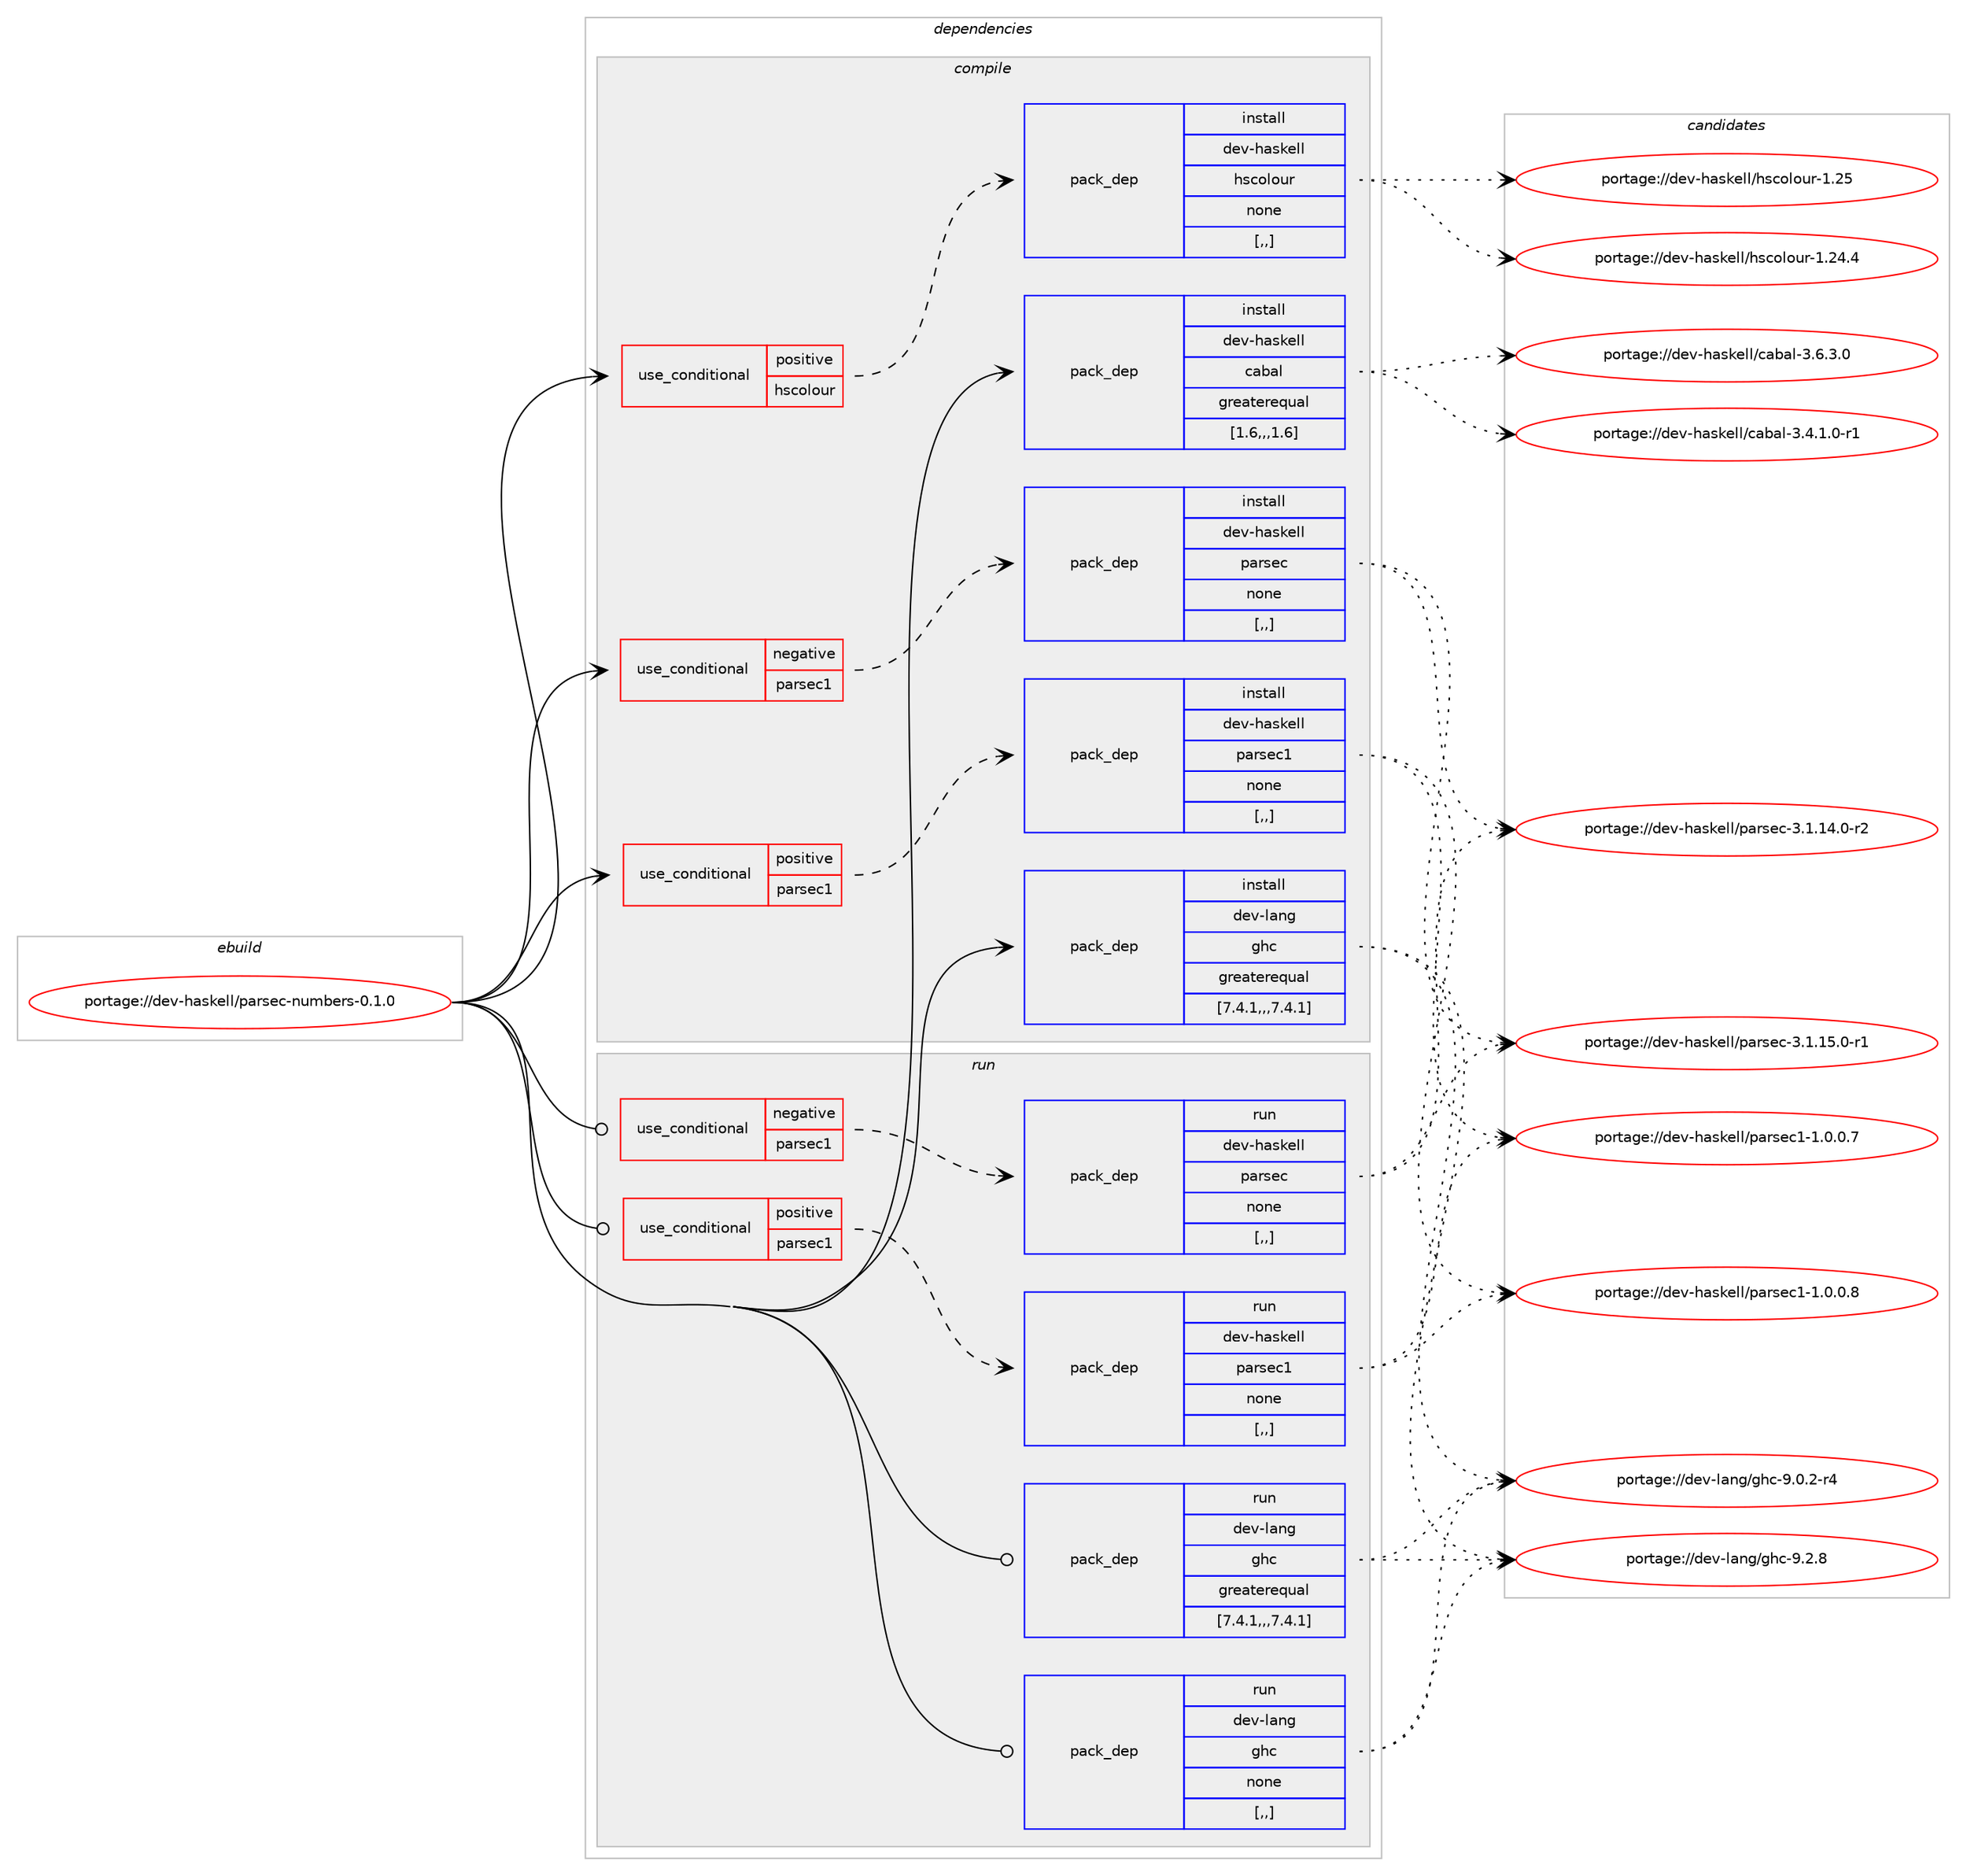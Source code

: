 digraph prolog {

# *************
# Graph options
# *************

newrank=true;
concentrate=true;
compound=true;
graph [rankdir=LR,fontname=Helvetica,fontsize=10,ranksep=1.5];#, ranksep=2.5, nodesep=0.2];
edge  [arrowhead=vee];
node  [fontname=Helvetica,fontsize=10];

# **********
# The ebuild
# **********

subgraph cluster_leftcol {
color=gray;
label=<<i>ebuild</i>>;
id [label="portage://dev-haskell/parsec-numbers-0.1.0", color=red, width=4, href="../dev-haskell/parsec-numbers-0.1.0.svg"];
}

# ****************
# The dependencies
# ****************

subgraph cluster_midcol {
color=gray;
label=<<i>dependencies</i>>;
subgraph cluster_compile {
fillcolor="#eeeeee";
style=filled;
label=<<i>compile</i>>;
subgraph cond20808 {
dependency85798 [label=<<TABLE BORDER="0" CELLBORDER="1" CELLSPACING="0" CELLPADDING="4"><TR><TD ROWSPAN="3" CELLPADDING="10">use_conditional</TD></TR><TR><TD>negative</TD></TR><TR><TD>parsec1</TD></TR></TABLE>>, shape=none, color=red];
subgraph pack63978 {
dependency85799 [label=<<TABLE BORDER="0" CELLBORDER="1" CELLSPACING="0" CELLPADDING="4" WIDTH="220"><TR><TD ROWSPAN="6" CELLPADDING="30">pack_dep</TD></TR><TR><TD WIDTH="110">install</TD></TR><TR><TD>dev-haskell</TD></TR><TR><TD>parsec</TD></TR><TR><TD>none</TD></TR><TR><TD>[,,]</TD></TR></TABLE>>, shape=none, color=blue];
}
dependency85798:e -> dependency85799:w [weight=20,style="dashed",arrowhead="vee"];
}
id:e -> dependency85798:w [weight=20,style="solid",arrowhead="vee"];
subgraph cond20809 {
dependency85800 [label=<<TABLE BORDER="0" CELLBORDER="1" CELLSPACING="0" CELLPADDING="4"><TR><TD ROWSPAN="3" CELLPADDING="10">use_conditional</TD></TR><TR><TD>positive</TD></TR><TR><TD>hscolour</TD></TR></TABLE>>, shape=none, color=red];
subgraph pack63979 {
dependency85801 [label=<<TABLE BORDER="0" CELLBORDER="1" CELLSPACING="0" CELLPADDING="4" WIDTH="220"><TR><TD ROWSPAN="6" CELLPADDING="30">pack_dep</TD></TR><TR><TD WIDTH="110">install</TD></TR><TR><TD>dev-haskell</TD></TR><TR><TD>hscolour</TD></TR><TR><TD>none</TD></TR><TR><TD>[,,]</TD></TR></TABLE>>, shape=none, color=blue];
}
dependency85800:e -> dependency85801:w [weight=20,style="dashed",arrowhead="vee"];
}
id:e -> dependency85800:w [weight=20,style="solid",arrowhead="vee"];
subgraph cond20810 {
dependency85802 [label=<<TABLE BORDER="0" CELLBORDER="1" CELLSPACING="0" CELLPADDING="4"><TR><TD ROWSPAN="3" CELLPADDING="10">use_conditional</TD></TR><TR><TD>positive</TD></TR><TR><TD>parsec1</TD></TR></TABLE>>, shape=none, color=red];
subgraph pack63980 {
dependency85803 [label=<<TABLE BORDER="0" CELLBORDER="1" CELLSPACING="0" CELLPADDING="4" WIDTH="220"><TR><TD ROWSPAN="6" CELLPADDING="30">pack_dep</TD></TR><TR><TD WIDTH="110">install</TD></TR><TR><TD>dev-haskell</TD></TR><TR><TD>parsec1</TD></TR><TR><TD>none</TD></TR><TR><TD>[,,]</TD></TR></TABLE>>, shape=none, color=blue];
}
dependency85802:e -> dependency85803:w [weight=20,style="dashed",arrowhead="vee"];
}
id:e -> dependency85802:w [weight=20,style="solid",arrowhead="vee"];
subgraph pack63981 {
dependency85804 [label=<<TABLE BORDER="0" CELLBORDER="1" CELLSPACING="0" CELLPADDING="4" WIDTH="220"><TR><TD ROWSPAN="6" CELLPADDING="30">pack_dep</TD></TR><TR><TD WIDTH="110">install</TD></TR><TR><TD>dev-haskell</TD></TR><TR><TD>cabal</TD></TR><TR><TD>greaterequal</TD></TR><TR><TD>[1.6,,,1.6]</TD></TR></TABLE>>, shape=none, color=blue];
}
id:e -> dependency85804:w [weight=20,style="solid",arrowhead="vee"];
subgraph pack63982 {
dependency85805 [label=<<TABLE BORDER="0" CELLBORDER="1" CELLSPACING="0" CELLPADDING="4" WIDTH="220"><TR><TD ROWSPAN="6" CELLPADDING="30">pack_dep</TD></TR><TR><TD WIDTH="110">install</TD></TR><TR><TD>dev-lang</TD></TR><TR><TD>ghc</TD></TR><TR><TD>greaterequal</TD></TR><TR><TD>[7.4.1,,,7.4.1]</TD></TR></TABLE>>, shape=none, color=blue];
}
id:e -> dependency85805:w [weight=20,style="solid",arrowhead="vee"];
}
subgraph cluster_compileandrun {
fillcolor="#eeeeee";
style=filled;
label=<<i>compile and run</i>>;
}
subgraph cluster_run {
fillcolor="#eeeeee";
style=filled;
label=<<i>run</i>>;
subgraph cond20811 {
dependency85806 [label=<<TABLE BORDER="0" CELLBORDER="1" CELLSPACING="0" CELLPADDING="4"><TR><TD ROWSPAN="3" CELLPADDING="10">use_conditional</TD></TR><TR><TD>negative</TD></TR><TR><TD>parsec1</TD></TR></TABLE>>, shape=none, color=red];
subgraph pack63983 {
dependency85807 [label=<<TABLE BORDER="0" CELLBORDER="1" CELLSPACING="0" CELLPADDING="4" WIDTH="220"><TR><TD ROWSPAN="6" CELLPADDING="30">pack_dep</TD></TR><TR><TD WIDTH="110">run</TD></TR><TR><TD>dev-haskell</TD></TR><TR><TD>parsec</TD></TR><TR><TD>none</TD></TR><TR><TD>[,,]</TD></TR></TABLE>>, shape=none, color=blue];
}
dependency85806:e -> dependency85807:w [weight=20,style="dashed",arrowhead="vee"];
}
id:e -> dependency85806:w [weight=20,style="solid",arrowhead="odot"];
subgraph cond20812 {
dependency85808 [label=<<TABLE BORDER="0" CELLBORDER="1" CELLSPACING="0" CELLPADDING="4"><TR><TD ROWSPAN="3" CELLPADDING="10">use_conditional</TD></TR><TR><TD>positive</TD></TR><TR><TD>parsec1</TD></TR></TABLE>>, shape=none, color=red];
subgraph pack63984 {
dependency85809 [label=<<TABLE BORDER="0" CELLBORDER="1" CELLSPACING="0" CELLPADDING="4" WIDTH="220"><TR><TD ROWSPAN="6" CELLPADDING="30">pack_dep</TD></TR><TR><TD WIDTH="110">run</TD></TR><TR><TD>dev-haskell</TD></TR><TR><TD>parsec1</TD></TR><TR><TD>none</TD></TR><TR><TD>[,,]</TD></TR></TABLE>>, shape=none, color=blue];
}
dependency85808:e -> dependency85809:w [weight=20,style="dashed",arrowhead="vee"];
}
id:e -> dependency85808:w [weight=20,style="solid",arrowhead="odot"];
subgraph pack63985 {
dependency85810 [label=<<TABLE BORDER="0" CELLBORDER="1" CELLSPACING="0" CELLPADDING="4" WIDTH="220"><TR><TD ROWSPAN="6" CELLPADDING="30">pack_dep</TD></TR><TR><TD WIDTH="110">run</TD></TR><TR><TD>dev-lang</TD></TR><TR><TD>ghc</TD></TR><TR><TD>greaterequal</TD></TR><TR><TD>[7.4.1,,,7.4.1]</TD></TR></TABLE>>, shape=none, color=blue];
}
id:e -> dependency85810:w [weight=20,style="solid",arrowhead="odot"];
subgraph pack63986 {
dependency85811 [label=<<TABLE BORDER="0" CELLBORDER="1" CELLSPACING="0" CELLPADDING="4" WIDTH="220"><TR><TD ROWSPAN="6" CELLPADDING="30">pack_dep</TD></TR><TR><TD WIDTH="110">run</TD></TR><TR><TD>dev-lang</TD></TR><TR><TD>ghc</TD></TR><TR><TD>none</TD></TR><TR><TD>[,,]</TD></TR></TABLE>>, shape=none, color=blue];
}
id:e -> dependency85811:w [weight=20,style="solid",arrowhead="odot"];
}
}

# **************
# The candidates
# **************

subgraph cluster_choices {
rank=same;
color=gray;
label=<<i>candidates</i>>;

subgraph choice63978 {
color=black;
nodesep=1;
choice10010111845104971151071011081084711297114115101994551464946495346484511449 [label="portage://dev-haskell/parsec-3.1.15.0-r1", color=red, width=4,href="../dev-haskell/parsec-3.1.15.0-r1.svg"];
choice10010111845104971151071011081084711297114115101994551464946495246484511450 [label="portage://dev-haskell/parsec-3.1.14.0-r2", color=red, width=4,href="../dev-haskell/parsec-3.1.14.0-r2.svg"];
dependency85799:e -> choice10010111845104971151071011081084711297114115101994551464946495346484511449:w [style=dotted,weight="100"];
dependency85799:e -> choice10010111845104971151071011081084711297114115101994551464946495246484511450:w [style=dotted,weight="100"];
}
subgraph choice63979 {
color=black;
nodesep=1;
choice100101118451049711510710110810847104115991111081111171144549465053 [label="portage://dev-haskell/hscolour-1.25", color=red, width=4,href="../dev-haskell/hscolour-1.25.svg"];
choice1001011184510497115107101108108471041159911110811111711445494650524652 [label="portage://dev-haskell/hscolour-1.24.4", color=red, width=4,href="../dev-haskell/hscolour-1.24.4.svg"];
dependency85801:e -> choice100101118451049711510710110810847104115991111081111171144549465053:w [style=dotted,weight="100"];
dependency85801:e -> choice1001011184510497115107101108108471041159911110811111711445494650524652:w [style=dotted,weight="100"];
}
subgraph choice63980 {
color=black;
nodesep=1;
choice1001011184510497115107101108108471129711411510199494549464846484656 [label="portage://dev-haskell/parsec1-1.0.0.8", color=red, width=4,href="../dev-haskell/parsec1-1.0.0.8.svg"];
choice1001011184510497115107101108108471129711411510199494549464846484655 [label="portage://dev-haskell/parsec1-1.0.0.7", color=red, width=4,href="../dev-haskell/parsec1-1.0.0.7.svg"];
dependency85803:e -> choice1001011184510497115107101108108471129711411510199494549464846484656:w [style=dotted,weight="100"];
dependency85803:e -> choice1001011184510497115107101108108471129711411510199494549464846484655:w [style=dotted,weight="100"];
}
subgraph choice63981 {
color=black;
nodesep=1;
choice100101118451049711510710110810847999798971084551465446514648 [label="portage://dev-haskell/cabal-3.6.3.0", color=red, width=4,href="../dev-haskell/cabal-3.6.3.0.svg"];
choice1001011184510497115107101108108479997989710845514652464946484511449 [label="portage://dev-haskell/cabal-3.4.1.0-r1", color=red, width=4,href="../dev-haskell/cabal-3.4.1.0-r1.svg"];
dependency85804:e -> choice100101118451049711510710110810847999798971084551465446514648:w [style=dotted,weight="100"];
dependency85804:e -> choice1001011184510497115107101108108479997989710845514652464946484511449:w [style=dotted,weight="100"];
}
subgraph choice63982 {
color=black;
nodesep=1;
choice10010111845108971101034710310499455746504656 [label="portage://dev-lang/ghc-9.2.8", color=red, width=4,href="../dev-lang/ghc-9.2.8.svg"];
choice100101118451089711010347103104994557464846504511452 [label="portage://dev-lang/ghc-9.0.2-r4", color=red, width=4,href="../dev-lang/ghc-9.0.2-r4.svg"];
dependency85805:e -> choice10010111845108971101034710310499455746504656:w [style=dotted,weight="100"];
dependency85805:e -> choice100101118451089711010347103104994557464846504511452:w [style=dotted,weight="100"];
}
subgraph choice63983 {
color=black;
nodesep=1;
choice10010111845104971151071011081084711297114115101994551464946495346484511449 [label="portage://dev-haskell/parsec-3.1.15.0-r1", color=red, width=4,href="../dev-haskell/parsec-3.1.15.0-r1.svg"];
choice10010111845104971151071011081084711297114115101994551464946495246484511450 [label="portage://dev-haskell/parsec-3.1.14.0-r2", color=red, width=4,href="../dev-haskell/parsec-3.1.14.0-r2.svg"];
dependency85807:e -> choice10010111845104971151071011081084711297114115101994551464946495346484511449:w [style=dotted,weight="100"];
dependency85807:e -> choice10010111845104971151071011081084711297114115101994551464946495246484511450:w [style=dotted,weight="100"];
}
subgraph choice63984 {
color=black;
nodesep=1;
choice1001011184510497115107101108108471129711411510199494549464846484656 [label="portage://dev-haskell/parsec1-1.0.0.8", color=red, width=4,href="../dev-haskell/parsec1-1.0.0.8.svg"];
choice1001011184510497115107101108108471129711411510199494549464846484655 [label="portage://dev-haskell/parsec1-1.0.0.7", color=red, width=4,href="../dev-haskell/parsec1-1.0.0.7.svg"];
dependency85809:e -> choice1001011184510497115107101108108471129711411510199494549464846484656:w [style=dotted,weight="100"];
dependency85809:e -> choice1001011184510497115107101108108471129711411510199494549464846484655:w [style=dotted,weight="100"];
}
subgraph choice63985 {
color=black;
nodesep=1;
choice10010111845108971101034710310499455746504656 [label="portage://dev-lang/ghc-9.2.8", color=red, width=4,href="../dev-lang/ghc-9.2.8.svg"];
choice100101118451089711010347103104994557464846504511452 [label="portage://dev-lang/ghc-9.0.2-r4", color=red, width=4,href="../dev-lang/ghc-9.0.2-r4.svg"];
dependency85810:e -> choice10010111845108971101034710310499455746504656:w [style=dotted,weight="100"];
dependency85810:e -> choice100101118451089711010347103104994557464846504511452:w [style=dotted,weight="100"];
}
subgraph choice63986 {
color=black;
nodesep=1;
choice10010111845108971101034710310499455746504656 [label="portage://dev-lang/ghc-9.2.8", color=red, width=4,href="../dev-lang/ghc-9.2.8.svg"];
choice100101118451089711010347103104994557464846504511452 [label="portage://dev-lang/ghc-9.0.2-r4", color=red, width=4,href="../dev-lang/ghc-9.0.2-r4.svg"];
dependency85811:e -> choice10010111845108971101034710310499455746504656:w [style=dotted,weight="100"];
dependency85811:e -> choice100101118451089711010347103104994557464846504511452:w [style=dotted,weight="100"];
}
}

}
